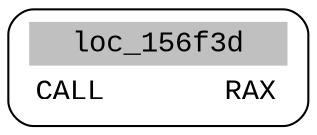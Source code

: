 digraph asm_graph {
1941 [
shape="Mrecord" fontname="Courier New"label =<<table border="0" cellborder="0" cellpadding="3"><tr><td align="center" colspan="2" bgcolor="grey">loc_156f3d</td></tr><tr><td align="left">CALL       RAX</td></tr></table>> ];
}